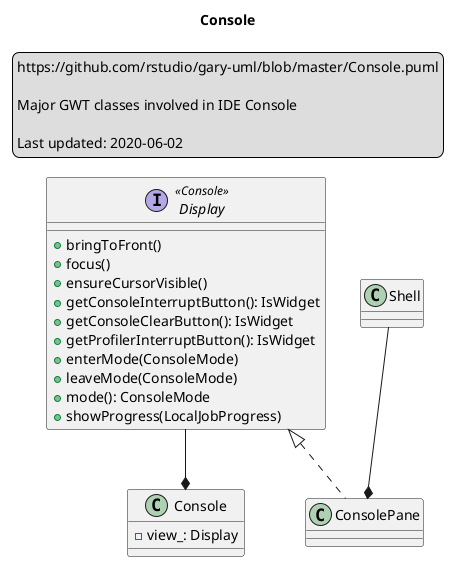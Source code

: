 @startuml
title Console

legend top left
https://github.com/rstudio/gary-uml/blob/master/Console.puml

Major GWT classes involved in IDE Console

Last updated: 2020-06-02
endlegend

interface Display <<Console>> {
    + bringToFront()
    + focus()
    + ensureCursorVisible()
    + getConsoleInterruptButton(): IsWidget
    + getConsoleClearButton(): IsWidget
    + getProfilerInterruptButton(): IsWidget
    + enterMode(ConsoleMode)
    + leaveMode(ConsoleMode)
    + mode(): ConsoleMode
    + showProgress(LocalJobProgress)
}

class Console {
    - view_: Display
}

class ConsolePane
Display <|.. ConsolePane
class Shell

Shell --* ConsolePane
Display --* Console

@enduml

